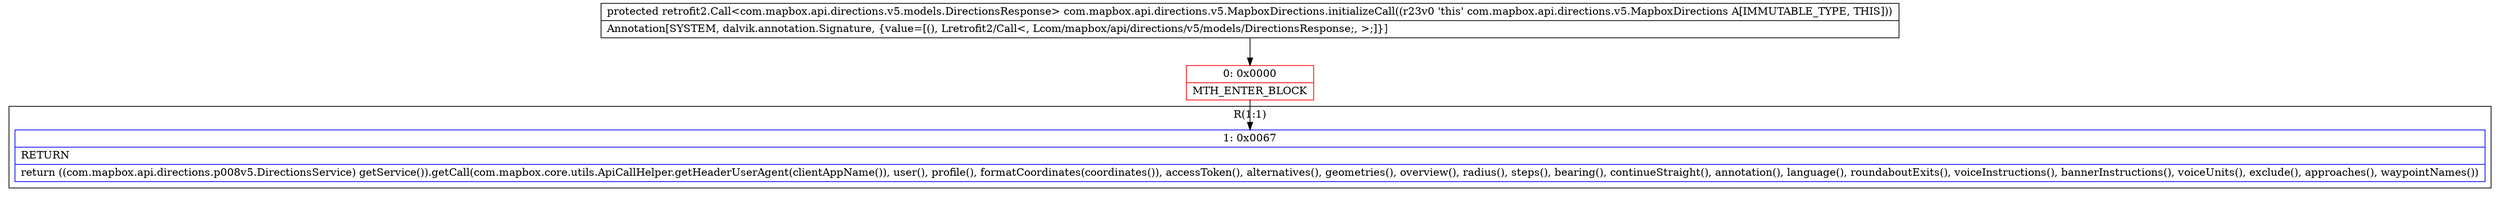 digraph "CFG forcom.mapbox.api.directions.v5.MapboxDirections.initializeCall()Lretrofit2\/Call;" {
subgraph cluster_Region_1393965463 {
label = "R(1:1)";
node [shape=record,color=blue];
Node_1 [shape=record,label="{1\:\ 0x0067|RETURN\l|return ((com.mapbox.api.directions.p008v5.DirectionsService) getService()).getCall(com.mapbox.core.utils.ApiCallHelper.getHeaderUserAgent(clientAppName()), user(), profile(), formatCoordinates(coordinates()), accessToken(), alternatives(), geometries(), overview(), radius(), steps(), bearing(), continueStraight(), annotation(), language(), roundaboutExits(), voiceInstructions(), bannerInstructions(), voiceUnits(), exclude(), approaches(), waypointNames())\l}"];
}
Node_0 [shape=record,color=red,label="{0\:\ 0x0000|MTH_ENTER_BLOCK\l}"];
MethodNode[shape=record,label="{protected retrofit2.Call\<com.mapbox.api.directions.v5.models.DirectionsResponse\> com.mapbox.api.directions.v5.MapboxDirections.initializeCall((r23v0 'this' com.mapbox.api.directions.v5.MapboxDirections A[IMMUTABLE_TYPE, THIS]))  | Annotation[SYSTEM, dalvik.annotation.Signature, \{value=[(), Lretrofit2\/Call\<, Lcom\/mapbox\/api\/directions\/v5\/models\/DirectionsResponse;, \>;]\}]\l}"];
MethodNode -> Node_0;
Node_0 -> Node_1;
}

